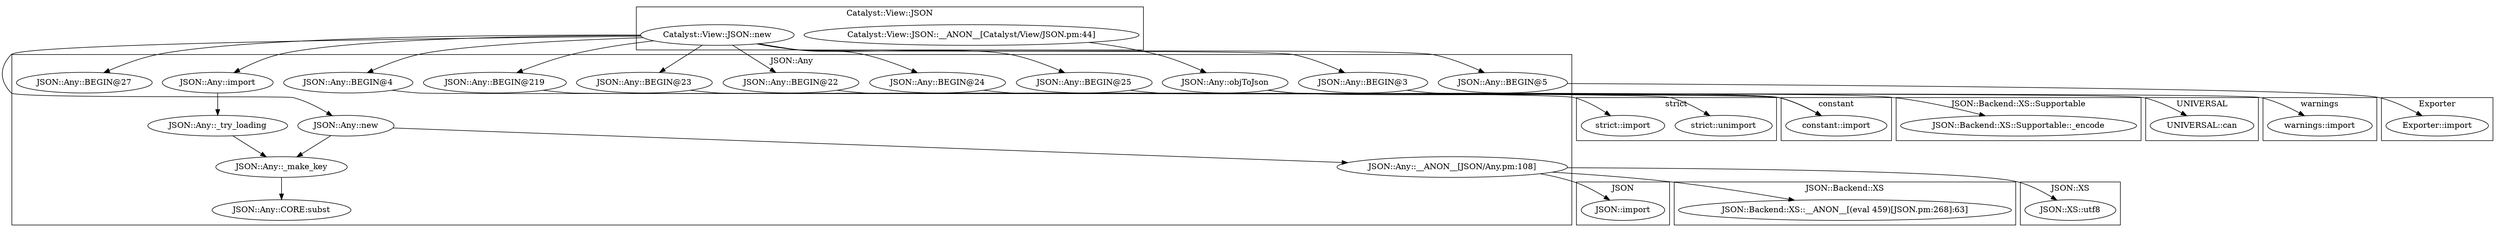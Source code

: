 digraph {
graph [overlap=false]
subgraph cluster_JSON_Backend_XS_Supportable {
	label="JSON::Backend::XS::Supportable";
	"JSON::Backend::XS::Supportable::_encode";
}
subgraph cluster_constant {
	label="constant";
	"constant::import";
}
subgraph cluster_Catalyst_View_JSON {
	label="Catalyst::View::JSON";
	"Catalyst::View::JSON::__ANON__[Catalyst/View/JSON.pm:44]";
	"Catalyst::View::JSON::new";
}
subgraph cluster_UNIVERSAL {
	label="UNIVERSAL";
	"UNIVERSAL::can";
}
subgraph cluster_warnings {
	label="warnings";
	"warnings::import";
}
subgraph cluster_JSON {
	label="JSON";
	"JSON::import";
}
subgraph cluster_Exporter {
	label="Exporter";
	"Exporter::import";
}
subgraph cluster_JSON_Any {
	label="JSON::Any";
	"JSON::Any::__ANON__[JSON/Any.pm:108]";
	"JSON::Any::BEGIN@4";
	"JSON::Any::BEGIN@25";
	"JSON::Any::BEGIN@24";
	"JSON::Any::import";
	"JSON::Any::objToJson";
	"JSON::Any::BEGIN@22";
	"JSON::Any::BEGIN@3";
	"JSON::Any::new";
	"JSON::Any::_try_loading";
	"JSON::Any::BEGIN@27";
	"JSON::Any::BEGIN@23";
	"JSON::Any::BEGIN@5";
	"JSON::Any::CORE:subst";
	"JSON::Any::BEGIN@219";
	"JSON::Any::_make_key";
}
subgraph cluster_JSON_Backend_XS {
	label="JSON::Backend::XS";
	"JSON::Backend::XS::__ANON__[(eval 459)[JSON.pm:268]:63]";
}
subgraph cluster_JSON_XS {
	label="JSON::XS";
	"JSON::XS::utf8";
}
subgraph cluster_strict {
	label="strict";
	"strict::unimport";
	"strict::import";
}
"Catalyst::View::JSON::new" -> "JSON::Any::import";
"JSON::Any::__ANON__[JSON/Any.pm:108]" -> "JSON::XS::utf8";
"JSON::Any::new" -> "JSON::Any::_make_key";
"JSON::Any::_try_loading" -> "JSON::Any::_make_key";
"JSON::Any::__ANON__[JSON/Any.pm:108]" -> "JSON::Backend::XS::__ANON__[(eval 459)[JSON.pm:268]:63]";
"JSON::Any::import" -> "JSON::Any::_try_loading";
"Catalyst::View::JSON::new" -> "JSON::Any::BEGIN@24";
"Catalyst::View::JSON::new" -> "JSON::Any::BEGIN@4";
"JSON::Any::BEGIN@22" -> "constant::import";
"JSON::Any::BEGIN@24" -> "constant::import";
"JSON::Any::BEGIN@25" -> "constant::import";
"JSON::Any::BEGIN@23" -> "constant::import";
"JSON::Any::__ANON__[JSON/Any.pm:108]" -> "JSON::import";
"Catalyst::View::JSON::new" -> "JSON::Any::BEGIN@25";
"JSON::Any::BEGIN@4" -> "strict::import";
"JSON::Any::_make_key" -> "JSON::Any::CORE:subst";
"Catalyst::View::JSON::new" -> "JSON::Any::BEGIN@23";
"JSON::Any::BEGIN@5" -> "Exporter::import";
"JSON::Any::objToJson" -> "JSON::Backend::XS::Supportable::_encode";
"JSON::Any::objToJson" -> "UNIVERSAL::can";
"JSON::Any::BEGIN@219" -> "strict::unimport";
"Catalyst::View::JSON::new" -> "JSON::Any::BEGIN@3";
"JSON::Any::BEGIN@3" -> "warnings::import";
"Catalyst::View::JSON::__ANON__[Catalyst/View/JSON.pm:44]" -> "JSON::Any::objToJson";
"Catalyst::View::JSON::new" -> "JSON::Any::BEGIN@5";
"JSON::Any::new" -> "JSON::Any::__ANON__[JSON/Any.pm:108]";
"Catalyst::View::JSON::new" -> "JSON::Any::BEGIN@22";
"Catalyst::View::JSON::new" -> "JSON::Any::BEGIN@219";
"Catalyst::View::JSON::new" -> "JSON::Any::BEGIN@27";
"Catalyst::View::JSON::new" -> "JSON::Any::new";
}
